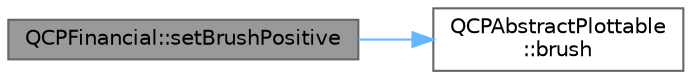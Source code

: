 digraph "QCPFinancial::setBrushPositive"
{
 // LATEX_PDF_SIZE
  bgcolor="transparent";
  edge [fontname=Helvetica,fontsize=10,labelfontname=Helvetica,labelfontsize=10];
  node [fontname=Helvetica,fontsize=10,shape=box,height=0.2,width=0.4];
  rankdir="LR";
  Node1 [label="QCPFinancial::setBrushPositive",height=0.2,width=0.4,color="gray40", fillcolor="grey60", style="filled", fontcolor="black",tooltip=" "];
  Node1 -> Node2 [color="steelblue1",style="solid"];
  Node2 [label="QCPAbstractPlottable\l::brush",height=0.2,width=0.4,color="grey40", fillcolor="white", style="filled",URL="$class_q_c_p_abstract_plottable.html#a893b4896dfd92b68b05b2600b80f5826",tooltip=" "];
}
